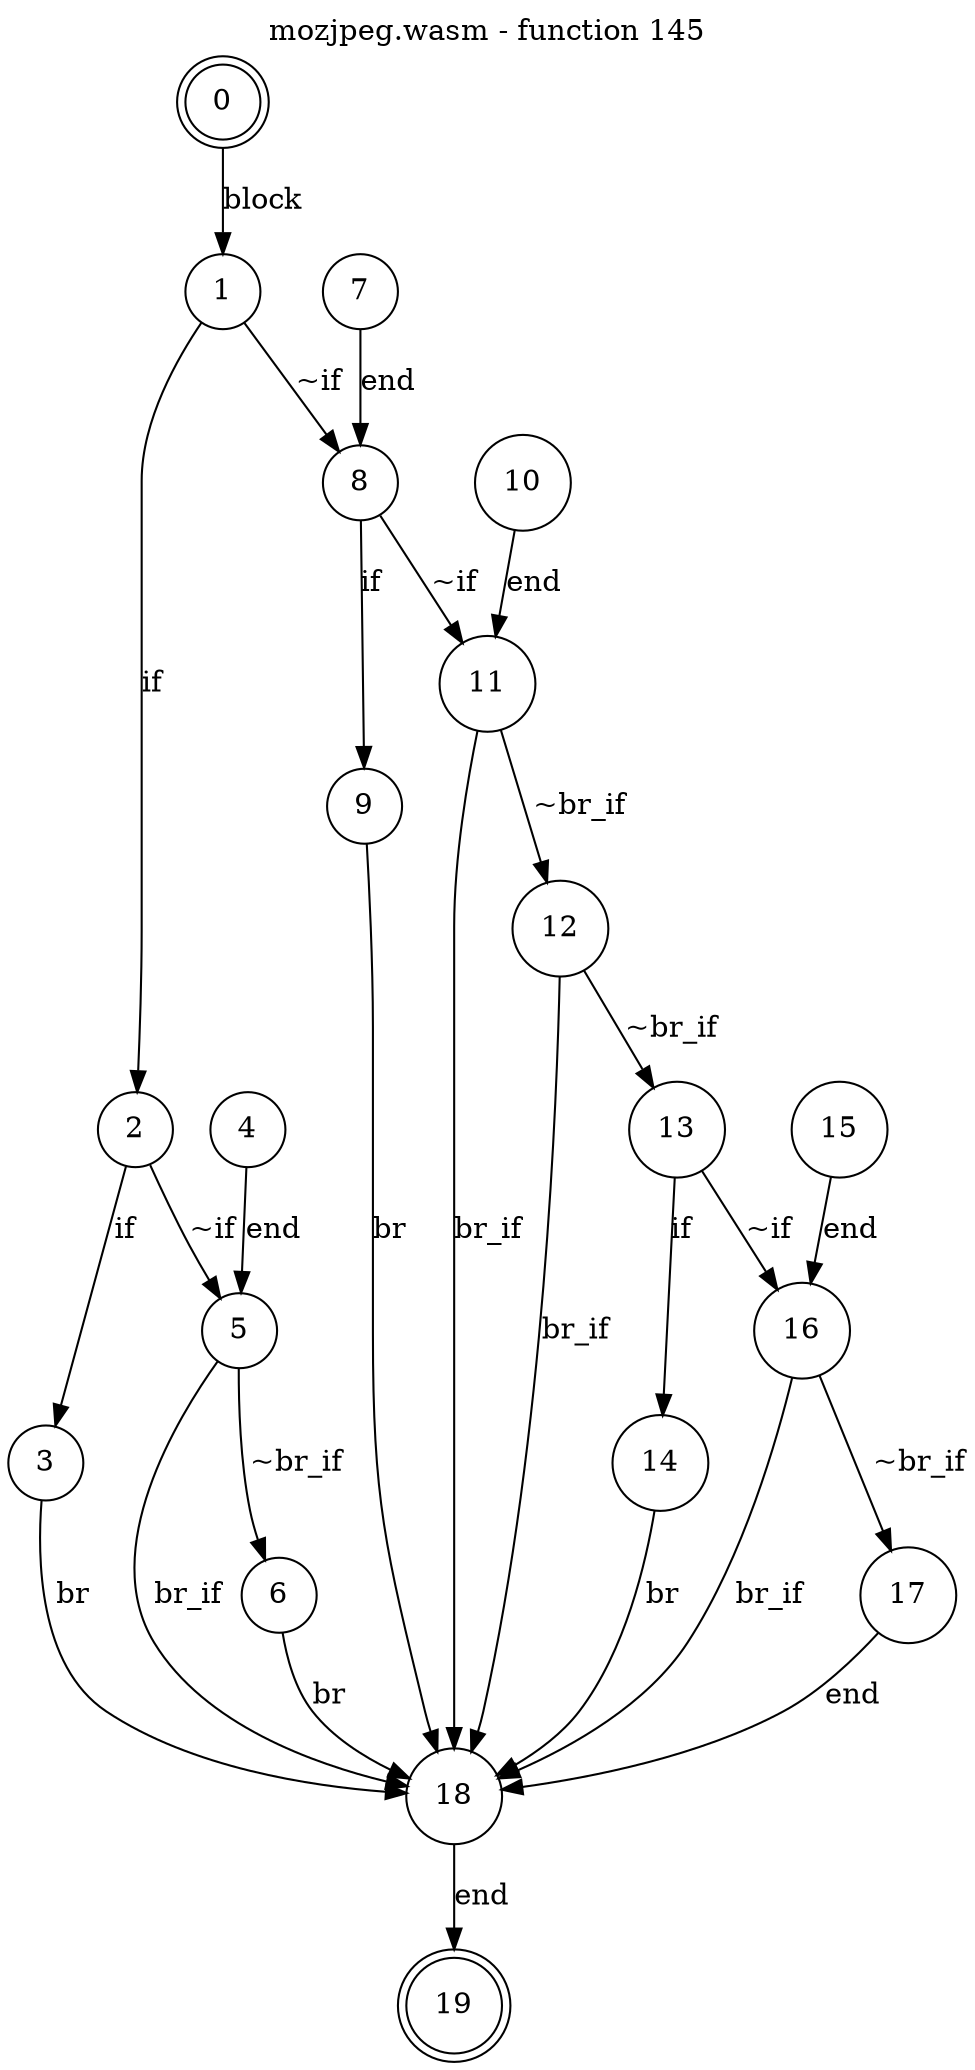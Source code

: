 digraph finite_state_machine {
    label = "mozjpeg.wasm - function 145"
    labelloc =  t
    labelfontsize = 16
    labelfontcolor = black
    labelfontname = "Helvetica"
    node [shape = doublecircle]; 0 19;
    node [shape = circle];
    0 -> 1[label = "block"];
    1 -> 2[label = "if"];
    1 -> 8[label = "~if"];
    2 -> 3[label = "if"];
    2 -> 5[label = "~if"];
    3 -> 18[label = "br"];
    4 -> 5[label = "end"];
    5 -> 6[label = "~br_if"];
    5 -> 18[label = "br_if"];
    6 -> 18[label = "br"];
    7 -> 8[label = "end"];
    8 -> 9[label = "if"];
    8 -> 11[label = "~if"];
    9 -> 18[label = "br"];
    10 -> 11[label = "end"];
    11 -> 12[label = "~br_if"];
    11 -> 18[label = "br_if"];
    12 -> 13[label = "~br_if"];
    12 -> 18[label = "br_if"];
    13 -> 14[label = "if"];
    13 -> 16[label = "~if"];
    14 -> 18[label = "br"];
    15 -> 16[label = "end"];
    16 -> 17[label = "~br_if"];
    16 -> 18[label = "br_if"];
    17 -> 18[label = "end"];
    18 -> 19[label = "end"];
}
